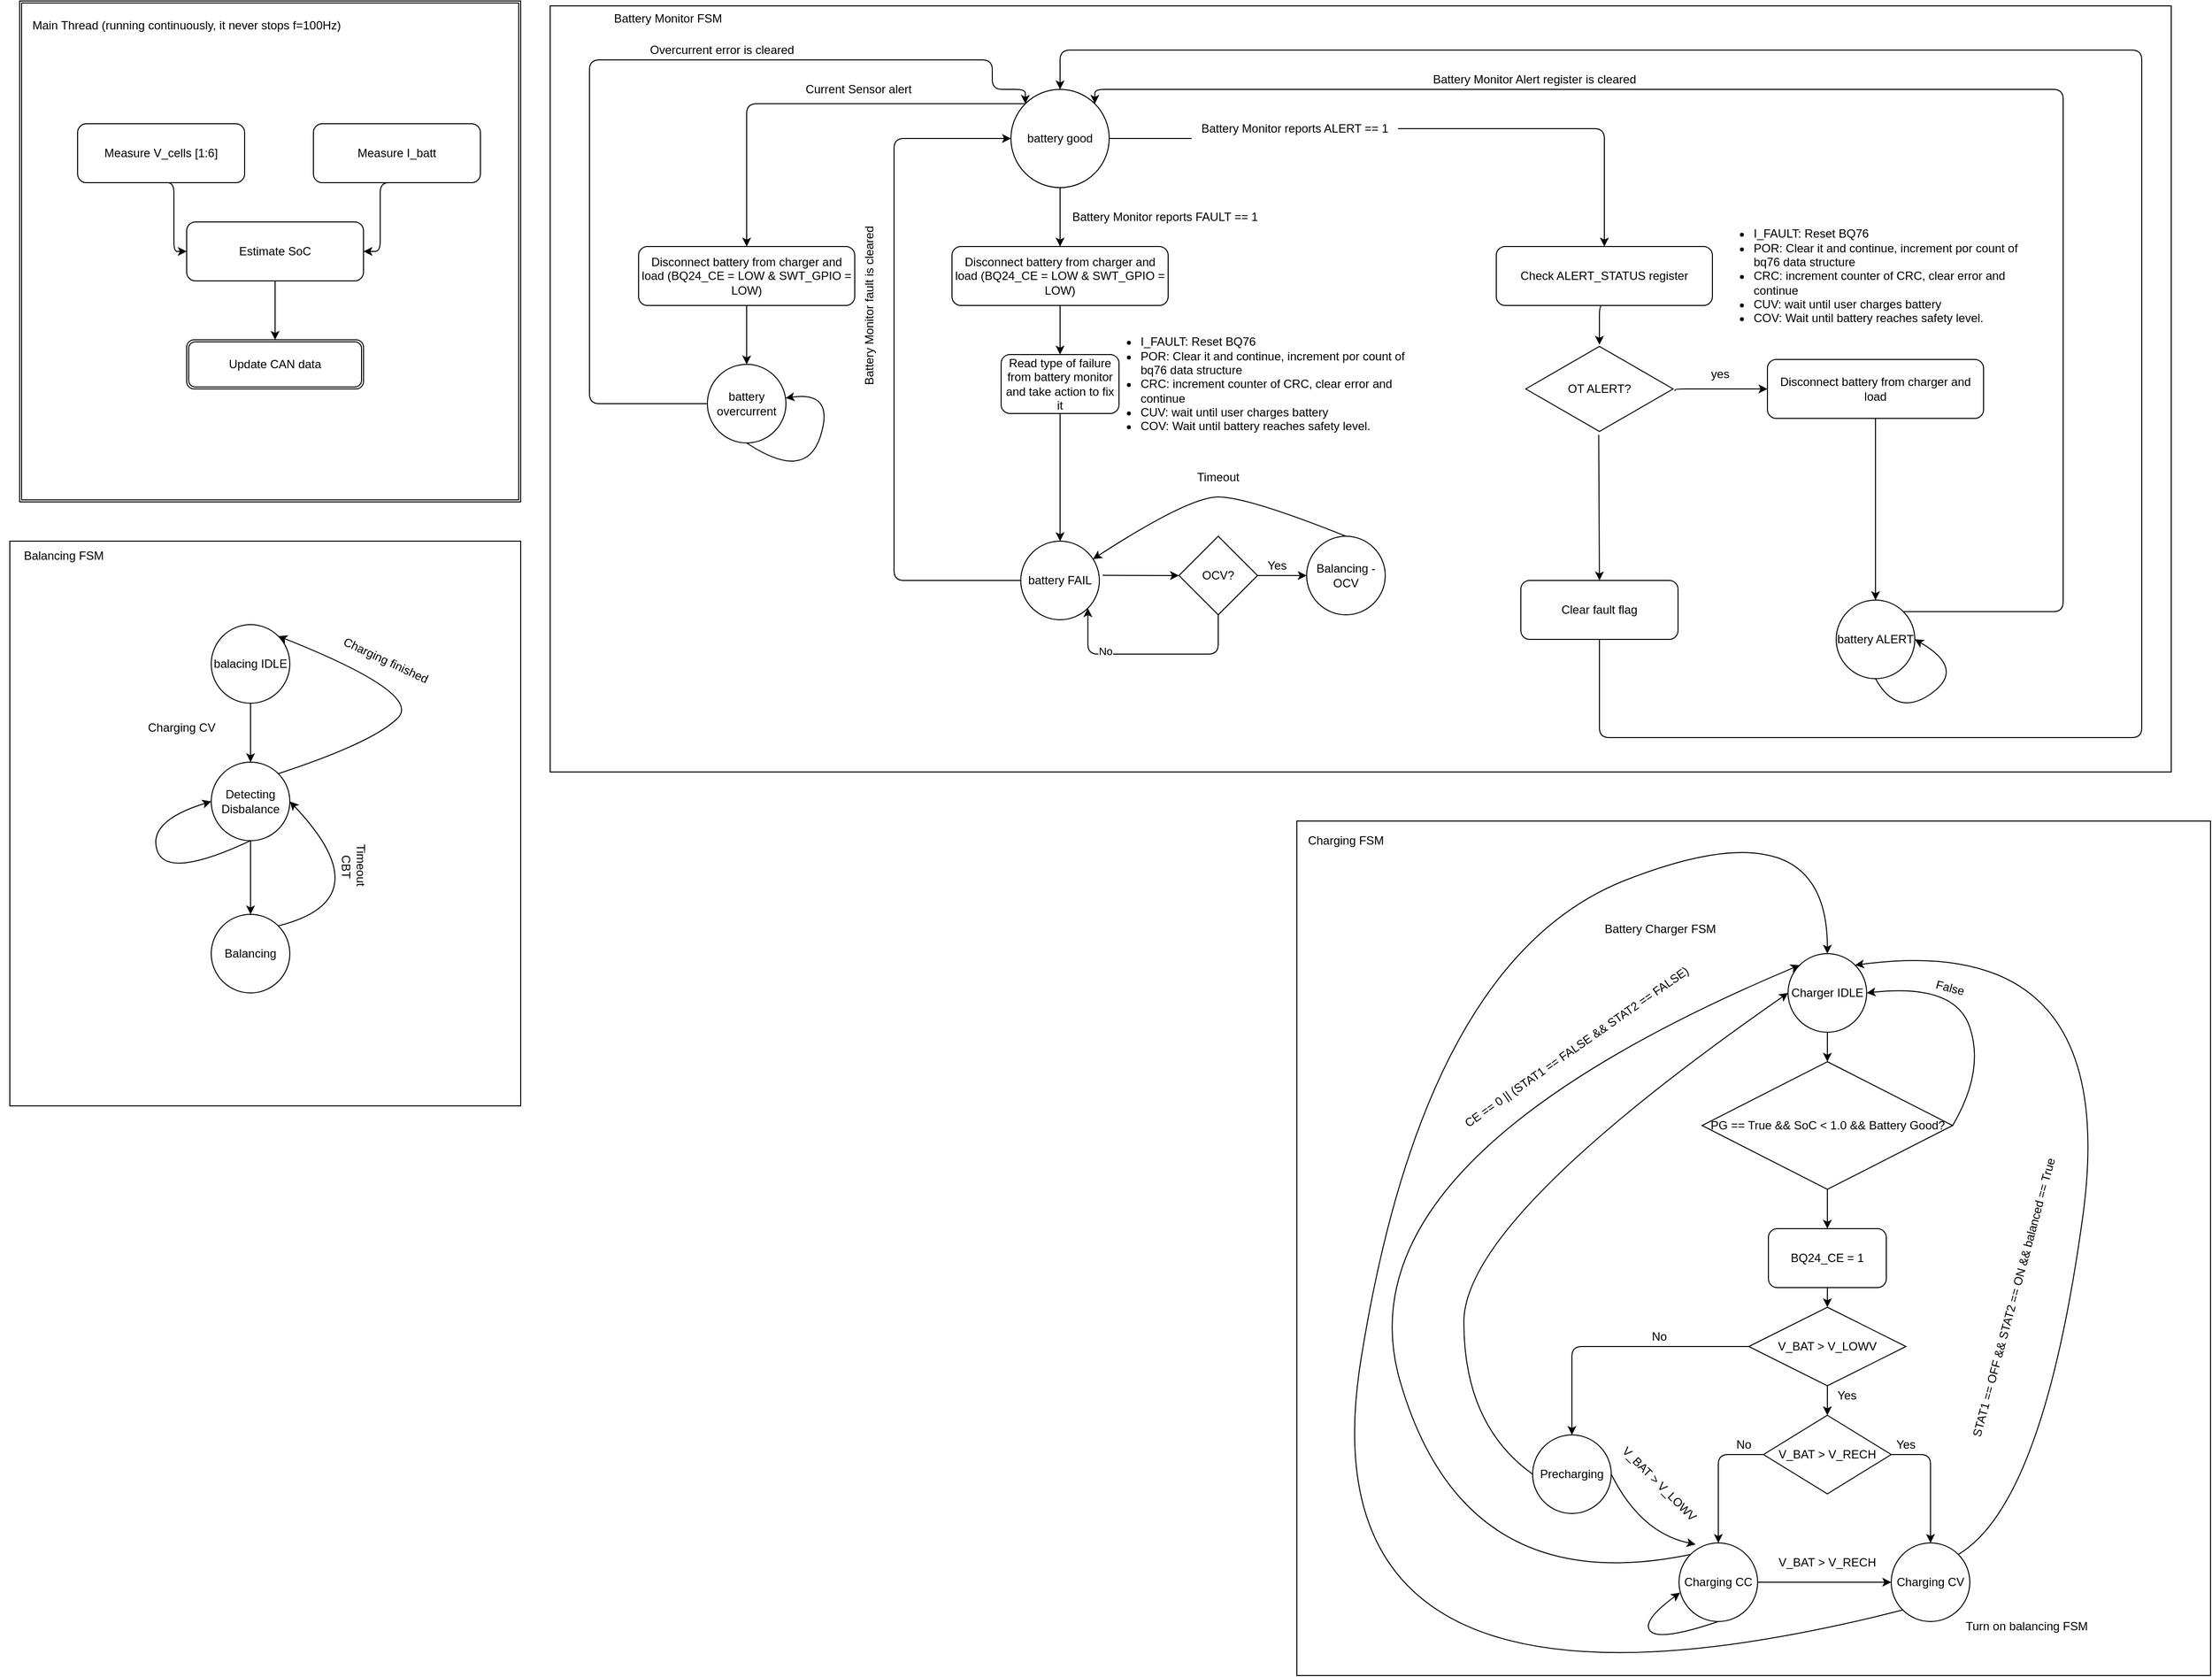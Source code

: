 <mxfile version="14.6.1" type="github">
  <diagram id="g3DpGtktaJrWY0wCHxWM" name="Page-1">
    <mxGraphModel dx="2031" dy="2269" grid="1" gridSize="10" guides="1" tooltips="1" connect="1" arrows="1" fold="1" page="1" pageScale="1" pageWidth="827" pageHeight="1169" math="0" shadow="0">
      <root>
        <mxCell id="0" />
        <mxCell id="1" parent="0" />
        <mxCell id="d3mwTh0rrNDCZrn80b3e-7" value="Measure V_cells [1:6]" style="rounded=1;whiteSpace=wrap;html=1;" vertex="1" parent="1">
          <mxGeometry x="209" y="-560" width="170" height="60" as="geometry" />
        </mxCell>
        <mxCell id="d3mwTh0rrNDCZrn80b3e-8" value="Measure I_batt" style="rounded=1;whiteSpace=wrap;html=1;" vertex="1" parent="1">
          <mxGeometry x="449" y="-560" width="170" height="60" as="geometry" />
        </mxCell>
        <mxCell id="d3mwTh0rrNDCZrn80b3e-9" value="Estimate SoC" style="rounded=1;whiteSpace=wrap;html=1;" vertex="1" parent="1">
          <mxGeometry x="320" y="-460" width="180" height="60" as="geometry" />
        </mxCell>
        <mxCell id="d3mwTh0rrNDCZrn80b3e-12" value="" style="edgeStyle=elbowEdgeStyle;elbow=horizontal;endArrow=classic;html=1;entryX=0;entryY=0.5;entryDx=0;entryDy=0;exitX=0.5;exitY=1;exitDx=0;exitDy=0;" edge="1" parent="1" source="d3mwTh0rrNDCZrn80b3e-7" target="d3mwTh0rrNDCZrn80b3e-9">
          <mxGeometry width="50" height="50" relative="1" as="geometry">
            <mxPoint x="170" y="-400" as="sourcePoint" />
            <mxPoint x="220" y="-450" as="targetPoint" />
          </mxGeometry>
        </mxCell>
        <mxCell id="d3mwTh0rrNDCZrn80b3e-13" value="" style="edgeStyle=elbowEdgeStyle;elbow=horizontal;endArrow=classic;html=1;exitX=0.5;exitY=1;exitDx=0;exitDy=0;entryX=1;entryY=0.5;entryDx=0;entryDy=0;" edge="1" parent="1" source="d3mwTh0rrNDCZrn80b3e-8" target="d3mwTh0rrNDCZrn80b3e-9">
          <mxGeometry width="50" height="50" relative="1" as="geometry">
            <mxPoint x="560" y="-420" as="sourcePoint" />
            <mxPoint x="610" y="-470" as="targetPoint" />
          </mxGeometry>
        </mxCell>
        <mxCell id="d3mwTh0rrNDCZrn80b3e-14" value="" style="edgeStyle=segmentEdgeStyle;endArrow=classic;html=1;exitX=0.5;exitY=1;exitDx=0;exitDy=0;" edge="1" parent="1" source="d3mwTh0rrNDCZrn80b3e-9">
          <mxGeometry width="50" height="50" relative="1" as="geometry">
            <mxPoint x="400" y="-350" as="sourcePoint" />
            <mxPoint x="410" y="-340" as="targetPoint" />
          </mxGeometry>
        </mxCell>
        <mxCell id="d3mwTh0rrNDCZrn80b3e-15" value="Update CAN data" style="shape=ext;double=1;rounded=1;whiteSpace=wrap;html=1;" vertex="1" parent="1">
          <mxGeometry x="320" y="-340" width="180" height="50" as="geometry" />
        </mxCell>
        <mxCell id="d3mwTh0rrNDCZrn80b3e-19" value="" style="shape=ext;double=1;whiteSpace=wrap;html=1;aspect=fixed;fillColor=none;" vertex="1" parent="1">
          <mxGeometry x="150" y="-685" width="510" height="510" as="geometry" />
        </mxCell>
        <mxCell id="d3mwTh0rrNDCZrn80b3e-24" value="Main Thread (running continuously, it never stops f=100Hz)" style="text;html=1;strokeColor=none;fillColor=none;align=center;verticalAlign=middle;whiteSpace=wrap;rounded=0;" vertex="1" parent="1">
          <mxGeometry x="160" y="-670" width="320" height="20" as="geometry" />
        </mxCell>
        <mxCell id="d3mwTh0rrNDCZrn80b3e-27" value="Battery Monitor reports FAULT == 1" style="text;html=1;strokeColor=none;fillColor=none;align=center;verticalAlign=middle;whiteSpace=wrap;rounded=0;" vertex="1" parent="1">
          <mxGeometry x="1211" y="-475" width="210" height="20" as="geometry" />
        </mxCell>
        <mxCell id="d3mwTh0rrNDCZrn80b3e-33" value="Disconnect battery from charger and load (BQ24_CE = LOW &amp;amp; SWT_GPIO = LOW)" style="rounded=1;whiteSpace=wrap;html=1;fillColor=none;" vertex="1" parent="1">
          <mxGeometry x="1099" y="-435" width="220" height="60" as="geometry" />
        </mxCell>
        <mxCell id="d3mwTh0rrNDCZrn80b3e-34" value="Read type of failure from battery monitor and take action to fix it" style="rounded=1;whiteSpace=wrap;html=1;fillColor=none;" vertex="1" parent="1">
          <mxGeometry x="1149" y="-325" width="120" height="60" as="geometry" />
        </mxCell>
        <mxCell id="d3mwTh0rrNDCZrn80b3e-37" value="&lt;div&gt;battery FAIL&lt;/div&gt;" style="ellipse;whiteSpace=wrap;html=1;aspect=fixed;fillColor=none;" vertex="1" parent="1">
          <mxGeometry x="1169" y="-135" width="80" height="80" as="geometry" />
        </mxCell>
        <mxCell id="d3mwTh0rrNDCZrn80b3e-41" style="edgeStyle=orthogonalEdgeStyle;rounded=0;orthogonalLoop=1;jettySize=auto;html=1;exitX=0.5;exitY=1;exitDx=0;exitDy=0;entryX=0.5;entryY=0;entryDx=0;entryDy=0;" edge="1" parent="1" source="d3mwTh0rrNDCZrn80b3e-38" target="d3mwTh0rrNDCZrn80b3e-33">
          <mxGeometry relative="1" as="geometry" />
        </mxCell>
        <mxCell id="d3mwTh0rrNDCZrn80b3e-38" value="battery good" style="ellipse;whiteSpace=wrap;html=1;aspect=fixed;fillColor=none;" vertex="1" parent="1">
          <mxGeometry x="1159" y="-595" width="100" height="100" as="geometry" />
        </mxCell>
        <mxCell id="d3mwTh0rrNDCZrn80b3e-43" value="" style="edgeStyle=segmentEdgeStyle;endArrow=classic;html=1;exitX=0.5;exitY=1;exitDx=0;exitDy=0;entryX=0.5;entryY=0;entryDx=0;entryDy=0;" edge="1" parent="1" source="d3mwTh0rrNDCZrn80b3e-33" target="d3mwTh0rrNDCZrn80b3e-34">
          <mxGeometry width="50" height="50" relative="1" as="geometry">
            <mxPoint x="1270" y="-315" as="sourcePoint" />
            <mxPoint x="1320" y="-365" as="targetPoint" />
          </mxGeometry>
        </mxCell>
        <mxCell id="d3mwTh0rrNDCZrn80b3e-46" value="" style="edgeStyle=segmentEdgeStyle;endArrow=classic;html=1;exitX=0.5;exitY=1;exitDx=0;exitDy=0;entryX=1;entryY=1;entryDx=0;entryDy=0;" edge="1" parent="1" source="d3mwTh0rrNDCZrn80b3e-191" target="d3mwTh0rrNDCZrn80b3e-37">
          <mxGeometry width="50" height="50" relative="1" as="geometry">
            <mxPoint x="1270" y="-315" as="sourcePoint" />
            <mxPoint x="1300" y="-95" as="targetPoint" />
            <Array as="points">
              <mxPoint x="1370" y="-20" />
              <mxPoint x="1237" y="-20" />
            </Array>
          </mxGeometry>
        </mxCell>
        <mxCell id="d3mwTh0rrNDCZrn80b3e-200" value="&lt;div&gt;No&lt;/div&gt;" style="edgeLabel;html=1;align=center;verticalAlign=middle;resizable=0;points=[];" vertex="1" connectable="0" parent="d3mwTh0rrNDCZrn80b3e-46">
          <mxGeometry x="0.414" y="-3" relative="1" as="geometry">
            <mxPoint as="offset" />
          </mxGeometry>
        </mxCell>
        <mxCell id="d3mwTh0rrNDCZrn80b3e-48" value="" style="edgeStyle=segmentEdgeStyle;endArrow=classic;html=1;exitX=0;exitY=0.5;exitDx=0;exitDy=0;entryX=0;entryY=0.5;entryDx=0;entryDy=0;" edge="1" parent="1" source="d3mwTh0rrNDCZrn80b3e-37" target="d3mwTh0rrNDCZrn80b3e-38">
          <mxGeometry width="50" height="50" relative="1" as="geometry">
            <mxPoint x="1010" y="-75" as="sourcePoint" />
            <mxPoint x="1070" y="-515" as="targetPoint" />
            <Array as="points">
              <mxPoint x="1040" y="-95" />
              <mxPoint x="1040" y="-545" />
            </Array>
          </mxGeometry>
        </mxCell>
        <mxCell id="d3mwTh0rrNDCZrn80b3e-49" value="&lt;div&gt;Battery Monitor fault is cleared&lt;/div&gt;" style="text;html=1;strokeColor=none;fillColor=none;align=center;verticalAlign=middle;whiteSpace=wrap;rounded=0;rotation=-90;" vertex="1" parent="1">
          <mxGeometry x="910" y="-385" width="210" height="20" as="geometry" />
        </mxCell>
        <mxCell id="d3mwTh0rrNDCZrn80b3e-51" value="&lt;ul&gt;&lt;li&gt;I_FAULT: Reset BQ76 &lt;br&gt;&lt;/li&gt;&lt;li&gt;POR: Clear it and continue, increment por count of bq76 data structure&lt;/li&gt;&lt;li&gt;CRC: increment counter of CRC, clear error and continue&lt;/li&gt;&lt;li&gt;CUV: wait until user charges battery&lt;/li&gt;&lt;li&gt;COV: Wait until battery reaches safety level.&lt;br&gt;&lt;/li&gt;&lt;/ul&gt;" style="text;strokeColor=none;fillColor=none;html=1;whiteSpace=wrap;verticalAlign=middle;overflow=hidden;" vertex="1" parent="1">
          <mxGeometry x="1249" y="-365" width="332" height="140" as="geometry" />
        </mxCell>
        <mxCell id="d3mwTh0rrNDCZrn80b3e-53" value="Check ALERT_STATUS register" style="rounded=1;whiteSpace=wrap;html=1;fillColor=none;" vertex="1" parent="1">
          <mxGeometry x="1653" y="-435" width="220" height="60" as="geometry" />
        </mxCell>
        <mxCell id="d3mwTh0rrNDCZrn80b3e-58" value="" style="edgeStyle=segmentEdgeStyle;endArrow=classic;html=1;startArrow=none;" edge="1" parent="1" source="d3mwTh0rrNDCZrn80b3e-91" target="d3mwTh0rrNDCZrn80b3e-53">
          <mxGeometry width="50" height="50" relative="1" as="geometry">
            <mxPoint x="1259" y="-545" as="sourcePoint" />
            <mxPoint x="1309" y="-595" as="targetPoint" />
          </mxGeometry>
        </mxCell>
        <mxCell id="d3mwTh0rrNDCZrn80b3e-59" value="&lt;ul&gt;&lt;li&gt;I_FAULT: Reset BQ76 &lt;br&gt;&lt;/li&gt;&lt;li&gt;POR: Clear it and continue, increment por count of bq76 data structure&lt;/li&gt;&lt;li&gt;CRC: increment counter of CRC, clear error and continue&lt;/li&gt;&lt;li&gt;CUV: wait until user charges battery&lt;/li&gt;&lt;li&gt;COV: Wait until battery reaches safety level.&lt;br&gt;&lt;/li&gt;&lt;/ul&gt;" style="text;strokeColor=none;fillColor=none;html=1;whiteSpace=wrap;verticalAlign=middle;overflow=hidden;" vertex="1" parent="1">
          <mxGeometry x="1873" y="-475" width="332" height="140" as="geometry" />
        </mxCell>
        <mxCell id="d3mwTh0rrNDCZrn80b3e-60" value="OT ALERT?" style="html=1;whiteSpace=wrap;aspect=fixed;shape=isoRectangle;fillColor=none;" vertex="1" parent="1">
          <mxGeometry x="1683" y="-335" width="150" height="90" as="geometry" />
        </mxCell>
        <mxCell id="d3mwTh0rrNDCZrn80b3e-61" value="" style="edgeStyle=segmentEdgeStyle;endArrow=classic;html=1;exitX=0.5;exitY=1;exitDx=0;exitDy=0;" edge="1" parent="1" source="d3mwTh0rrNDCZrn80b3e-53" target="d3mwTh0rrNDCZrn80b3e-60">
          <mxGeometry width="50" height="50" relative="1" as="geometry">
            <mxPoint x="1581" y="-285" as="sourcePoint" />
            <mxPoint x="1631" y="-335" as="targetPoint" />
          </mxGeometry>
        </mxCell>
        <mxCell id="d3mwTh0rrNDCZrn80b3e-65" value="Disconnect battery from charger and load" style="rounded=1;whiteSpace=wrap;html=1;fillColor=none;" vertex="1" parent="1">
          <mxGeometry x="1929" y="-320" width="220" height="60" as="geometry" />
        </mxCell>
        <mxCell id="d3mwTh0rrNDCZrn80b3e-68" value="" style="edgeStyle=segmentEdgeStyle;endArrow=classic;html=1;exitX=1.013;exitY=0.522;exitDx=0;exitDy=0;exitPerimeter=0;entryX=0;entryY=0.5;entryDx=0;entryDy=0;" edge="1" parent="1" source="d3mwTh0rrNDCZrn80b3e-60" target="d3mwTh0rrNDCZrn80b3e-65">
          <mxGeometry width="50" height="50" relative="1" as="geometry">
            <mxPoint x="1581" y="-285" as="sourcePoint" />
            <mxPoint x="1631" y="-335" as="targetPoint" />
            <Array as="points">
              <mxPoint x="1835" y="-290" />
            </Array>
          </mxGeometry>
        </mxCell>
        <mxCell id="d3mwTh0rrNDCZrn80b3e-70" value="yes" style="text;html=1;strokeColor=none;fillColor=none;align=center;verticalAlign=middle;whiteSpace=wrap;rounded=0;" vertex="1" parent="1">
          <mxGeometry x="1861" y="-315" width="40" height="20" as="geometry" />
        </mxCell>
        <mxCell id="d3mwTh0rrNDCZrn80b3e-71" value="battery ALERT" style="ellipse;whiteSpace=wrap;html=1;aspect=fixed;fillColor=none;" vertex="1" parent="1">
          <mxGeometry x="1999" y="-75" width="80" height="80" as="geometry" />
        </mxCell>
        <mxCell id="d3mwTh0rrNDCZrn80b3e-74" value="" style="curved=1;endArrow=classic;html=1;exitX=0.5;exitY=1;exitDx=0;exitDy=0;entryX=1;entryY=0.5;entryDx=0;entryDy=0;" edge="1" parent="1" source="d3mwTh0rrNDCZrn80b3e-71" target="d3mwTh0rrNDCZrn80b3e-71">
          <mxGeometry width="50" height="50" relative="1" as="geometry">
            <mxPoint x="1971" y="105" as="sourcePoint" />
            <mxPoint x="2021" y="55" as="targetPoint" />
            <Array as="points">
              <mxPoint x="2061" y="45" />
              <mxPoint x="2131" y="-5" />
            </Array>
          </mxGeometry>
        </mxCell>
        <mxCell id="d3mwTh0rrNDCZrn80b3e-77" value="&lt;div&gt;Battery Monitor Alert register is cleared&lt;/div&gt;" style="text;html=1;strokeColor=none;fillColor=none;align=center;verticalAlign=middle;whiteSpace=wrap;rounded=0;" vertex="1" parent="1">
          <mxGeometry x="1553" y="-615" width="278" height="20" as="geometry" />
        </mxCell>
        <mxCell id="d3mwTh0rrNDCZrn80b3e-82" value="" style="edgeStyle=segmentEdgeStyle;endArrow=classic;html=1;exitX=1;exitY=0;exitDx=0;exitDy=0;entryX=1;entryY=0;entryDx=0;entryDy=0;" edge="1" parent="1" source="d3mwTh0rrNDCZrn80b3e-71" target="d3mwTh0rrNDCZrn80b3e-38">
          <mxGeometry width="50" height="50" relative="1" as="geometry">
            <mxPoint x="2110" y="-205" as="sourcePoint" />
            <mxPoint x="1340" y="-545" as="targetPoint" />
            <Array as="points">
              <mxPoint x="2230" y="-63" />
              <mxPoint x="2230" y="-595" />
              <mxPoint x="1244" y="-595" />
            </Array>
          </mxGeometry>
        </mxCell>
        <mxCell id="d3mwTh0rrNDCZrn80b3e-85" value="Clear fault flag" style="rounded=1;whiteSpace=wrap;html=1;fillColor=none;" vertex="1" parent="1">
          <mxGeometry x="1678" y="-95" width="160" height="60" as="geometry" />
        </mxCell>
        <mxCell id="d3mwTh0rrNDCZrn80b3e-88" value="" style="edgeStyle=segmentEdgeStyle;endArrow=classic;html=1;exitX=0.5;exitY=1;exitDx=0;exitDy=0;entryX=0.5;entryY=0;entryDx=0;entryDy=0;" edge="1" parent="1" source="d3mwTh0rrNDCZrn80b3e-85" target="d3mwTh0rrNDCZrn80b3e-38">
          <mxGeometry width="50" height="50" relative="1" as="geometry">
            <mxPoint x="2390" y="-275" as="sourcePoint" />
            <mxPoint x="2440" y="-325" as="targetPoint" />
            <Array as="points">
              <mxPoint x="1758" y="65" />
              <mxPoint x="2310" y="65" />
              <mxPoint x="2310" y="-635" />
              <mxPoint x="1209" y="-635" />
            </Array>
          </mxGeometry>
        </mxCell>
        <mxCell id="d3mwTh0rrNDCZrn80b3e-89" value="" style="edgeStyle=elbowEdgeStyle;elbow=horizontal;endArrow=classic;html=1;exitX=0;exitY=0;exitDx=0;exitDy=0;" edge="1" parent="1" source="d3mwTh0rrNDCZrn80b3e-38">
          <mxGeometry width="50" height="50" relative="1" as="geometry">
            <mxPoint x="960" y="-255" as="sourcePoint" />
            <mxPoint x="890" y="-435" as="targetPoint" />
            <Array as="points">
              <mxPoint x="890" y="-435" />
              <mxPoint x="890" y="-455" />
            </Array>
          </mxGeometry>
        </mxCell>
        <mxCell id="d3mwTh0rrNDCZrn80b3e-91" value="Battery Monitor reports ALERT == 1" style="text;html=1;strokeColor=none;fillColor=none;align=center;verticalAlign=middle;whiteSpace=wrap;rounded=0;" vertex="1" parent="1">
          <mxGeometry x="1343" y="-565" width="210" height="20" as="geometry" />
        </mxCell>
        <mxCell id="d3mwTh0rrNDCZrn80b3e-92" value="" style="edgeStyle=segmentEdgeStyle;endArrow=none;html=1;" edge="1" parent="1" target="d3mwTh0rrNDCZrn80b3e-91">
          <mxGeometry width="50" height="50" relative="1" as="geometry">
            <mxPoint x="1259" y="-545" as="sourcePoint" />
            <mxPoint x="1763.0" y="-435" as="targetPoint" />
          </mxGeometry>
        </mxCell>
        <mxCell id="d3mwTh0rrNDCZrn80b3e-93" value="Current Sensor alert" style="text;html=1;strokeColor=none;fillColor=none;align=center;verticalAlign=middle;whiteSpace=wrap;rounded=0;" vertex="1" parent="1">
          <mxGeometry x="899" y="-605" width="210" height="20" as="geometry" />
        </mxCell>
        <mxCell id="d3mwTh0rrNDCZrn80b3e-94" value="Disconnect battery from charger and load (BQ24_CE = LOW &amp;amp; SWT_GPIO = LOW)" style="rounded=1;whiteSpace=wrap;html=1;fillColor=none;" vertex="1" parent="1">
          <mxGeometry x="780" y="-435" width="220" height="60" as="geometry" />
        </mxCell>
        <mxCell id="d3mwTh0rrNDCZrn80b3e-95" value="" style="edgeStyle=segmentEdgeStyle;endArrow=classic;html=1;exitX=0.5;exitY=1;exitDx=0;exitDy=0;entryX=0.5;entryY=0;entryDx=0;entryDy=0;" edge="1" parent="1" source="d3mwTh0rrNDCZrn80b3e-34" target="d3mwTh0rrNDCZrn80b3e-37">
          <mxGeometry width="50" height="50" relative="1" as="geometry">
            <mxPoint x="1209" y="-255" as="sourcePoint" />
            <mxPoint x="1259" y="-305" as="targetPoint" />
          </mxGeometry>
        </mxCell>
        <mxCell id="d3mwTh0rrNDCZrn80b3e-96" value="" style="endArrow=classic;html=1;exitX=0.495;exitY=1.019;exitDx=0;exitDy=0;exitPerimeter=0;entryX=0.5;entryY=0;entryDx=0;entryDy=0;" edge="1" parent="1" source="d3mwTh0rrNDCZrn80b3e-60" target="d3mwTh0rrNDCZrn80b3e-85">
          <mxGeometry width="50" height="50" relative="1" as="geometry">
            <mxPoint x="1460" y="-285" as="sourcePoint" />
            <mxPoint x="1510" y="-335" as="targetPoint" />
          </mxGeometry>
        </mxCell>
        <mxCell id="d3mwTh0rrNDCZrn80b3e-97" value="&lt;div&gt;battery overcurrent&lt;br&gt;&lt;/div&gt;" style="ellipse;whiteSpace=wrap;html=1;aspect=fixed;fillColor=none;" vertex="1" parent="1">
          <mxGeometry x="850" y="-315" width="80" height="80" as="geometry" />
        </mxCell>
        <mxCell id="d3mwTh0rrNDCZrn80b3e-99" value="" style="endArrow=classic;html=1;exitX=0.5;exitY=1;exitDx=0;exitDy=0;entryX=0.5;entryY=0;entryDx=0;entryDy=0;" edge="1" parent="1" source="d3mwTh0rrNDCZrn80b3e-94" target="d3mwTh0rrNDCZrn80b3e-97">
          <mxGeometry width="50" height="50" relative="1" as="geometry">
            <mxPoint x="1090" y="-295" as="sourcePoint" />
            <mxPoint x="1140" y="-345" as="targetPoint" />
            <Array as="points" />
          </mxGeometry>
        </mxCell>
        <mxCell id="d3mwTh0rrNDCZrn80b3e-100" value="" style="curved=1;endArrow=classic;html=1;exitX=0.5;exitY=1;exitDx=0;exitDy=0;" edge="1" parent="1" source="d3mwTh0rrNDCZrn80b3e-97" target="d3mwTh0rrNDCZrn80b3e-97">
          <mxGeometry width="50" height="50" relative="1" as="geometry">
            <mxPoint x="1090" y="-295" as="sourcePoint" />
            <mxPoint x="1140" y="-345" as="targetPoint" />
            <Array as="points">
              <mxPoint x="950" y="-195" />
              <mxPoint x="980" y="-288" />
            </Array>
          </mxGeometry>
        </mxCell>
        <mxCell id="d3mwTh0rrNDCZrn80b3e-102" value="" style="edgeStyle=segmentEdgeStyle;endArrow=classic;html=1;exitX=0;exitY=0.5;exitDx=0;exitDy=0;entryX=0;entryY=0;entryDx=0;entryDy=0;" edge="1" parent="1" source="d3mwTh0rrNDCZrn80b3e-97" target="d3mwTh0rrNDCZrn80b3e-38">
          <mxGeometry width="50" height="50" relative="1" as="geometry">
            <mxPoint x="1090" y="-295" as="sourcePoint" />
            <mxPoint x="1140" y="-345" as="targetPoint" />
            <Array as="points">
              <mxPoint x="730" y="-275" />
              <mxPoint x="730" y="-625" />
              <mxPoint x="1140" y="-625" />
              <mxPoint x="1140" y="-595" />
              <mxPoint x="1174" y="-595" />
            </Array>
          </mxGeometry>
        </mxCell>
        <mxCell id="d3mwTh0rrNDCZrn80b3e-103" value="Overcurrent error is cleared" style="text;html=1;strokeColor=none;fillColor=none;align=center;verticalAlign=middle;whiteSpace=wrap;rounded=0;" vertex="1" parent="1">
          <mxGeometry x="760" y="-645" width="210" height="20" as="geometry" />
        </mxCell>
        <mxCell id="d3mwTh0rrNDCZrn80b3e-105" value="" style="endArrow=classic;html=1;exitX=0.5;exitY=1;exitDx=0;exitDy=0;entryX=0.5;entryY=0;entryDx=0;entryDy=0;" edge="1" parent="1" source="d3mwTh0rrNDCZrn80b3e-65" target="d3mwTh0rrNDCZrn80b3e-71">
          <mxGeometry width="50" height="50" relative="1" as="geometry">
            <mxPoint x="2060" y="-165" as="sourcePoint" />
            <mxPoint x="2110" y="-215" as="targetPoint" />
          </mxGeometry>
        </mxCell>
        <mxCell id="d3mwTh0rrNDCZrn80b3e-108" value="Battery Monitor FSM" style="text;html=1;strokeColor=none;fillColor=none;align=center;verticalAlign=middle;whiteSpace=wrap;rounded=0;" vertex="1" parent="1">
          <mxGeometry x="730" y="-670" width="160" height="5" as="geometry" />
        </mxCell>
        <mxCell id="d3mwTh0rrNDCZrn80b3e-112" value="Battery Charger FSM" style="text;html=1;strokeColor=none;fillColor=none;align=center;verticalAlign=middle;whiteSpace=wrap;rounded=0;" vertex="1" parent="1">
          <mxGeometry x="1750" y="250" width="140" height="20" as="geometry" />
        </mxCell>
        <mxCell id="d3mwTh0rrNDCZrn80b3e-113" value="Charger IDLE" style="ellipse;whiteSpace=wrap;html=1;aspect=fixed;fillColor=none;" vertex="1" parent="1">
          <mxGeometry x="1950" y="285" width="80" height="80" as="geometry" />
        </mxCell>
        <mxCell id="d3mwTh0rrNDCZrn80b3e-117" value="" style="endArrow=classic;html=1;exitX=0.5;exitY=1;exitDx=0;exitDy=0;" edge="1" parent="1" source="d3mwTh0rrNDCZrn80b3e-113">
          <mxGeometry width="50" height="50" relative="1" as="geometry">
            <mxPoint x="2160" y="385" as="sourcePoint" />
            <mxPoint x="1990" y="395" as="targetPoint" />
          </mxGeometry>
        </mxCell>
        <mxCell id="d3mwTh0rrNDCZrn80b3e-118" value="&lt;div&gt;PG == True &amp;amp;&amp;amp; SoC &amp;lt; 1.0 &amp;amp;&amp;amp; Battery Good?&lt;/div&gt;" style="rhombus;whiteSpace=wrap;html=1;fillColor=none;" vertex="1" parent="1">
          <mxGeometry x="1862.5" y="395" width="255" height="130" as="geometry" />
        </mxCell>
        <mxCell id="d3mwTh0rrNDCZrn80b3e-120" value="" style="curved=1;endArrow=classic;html=1;exitX=1;exitY=0.5;exitDx=0;exitDy=0;entryX=1;entryY=0.5;entryDx=0;entryDy=0;" edge="1" parent="1" source="d3mwTh0rrNDCZrn80b3e-118" target="d3mwTh0rrNDCZrn80b3e-113">
          <mxGeometry width="50" height="50" relative="1" as="geometry">
            <mxPoint x="2160" y="545" as="sourcePoint" />
            <mxPoint x="2210" y="495" as="targetPoint" />
            <Array as="points">
              <mxPoint x="2150" y="405" />
              <mxPoint x="2120" y="315" />
            </Array>
          </mxGeometry>
        </mxCell>
        <mxCell id="d3mwTh0rrNDCZrn80b3e-121" value="False" style="text;html=1;strokeColor=none;fillColor=none;align=center;verticalAlign=middle;whiteSpace=wrap;rounded=0;rotation=15;" vertex="1" parent="1">
          <mxGeometry x="2095" y="310" width="40" height="20" as="geometry" />
        </mxCell>
        <mxCell id="d3mwTh0rrNDCZrn80b3e-122" value="BQ24_CE = 1" style="rounded=1;whiteSpace=wrap;html=1;fillColor=none;" vertex="1" parent="1">
          <mxGeometry x="1930" y="565" width="120" height="60" as="geometry" />
        </mxCell>
        <mxCell id="d3mwTh0rrNDCZrn80b3e-123" value="" style="endArrow=classic;html=1;exitX=0.5;exitY=1;exitDx=0;exitDy=0;entryX=0.5;entryY=0;entryDx=0;entryDy=0;" edge="1" parent="1" source="d3mwTh0rrNDCZrn80b3e-118" target="d3mwTh0rrNDCZrn80b3e-122">
          <mxGeometry width="50" height="50" relative="1" as="geometry">
            <mxPoint x="2160" y="545" as="sourcePoint" />
            <mxPoint x="2210" y="495" as="targetPoint" />
          </mxGeometry>
        </mxCell>
        <mxCell id="d3mwTh0rrNDCZrn80b3e-124" value="Charging CC" style="ellipse;whiteSpace=wrap;html=1;aspect=fixed;fillColor=none;" vertex="1" parent="1">
          <mxGeometry x="1839" y="885" width="80" height="80" as="geometry" />
        </mxCell>
        <mxCell id="d3mwTh0rrNDCZrn80b3e-127" value="Charging CV" style="ellipse;whiteSpace=wrap;html=1;aspect=fixed;fillColor=none;" vertex="1" parent="1">
          <mxGeometry x="2055" y="885" width="80" height="80" as="geometry" />
        </mxCell>
        <mxCell id="d3mwTh0rrNDCZrn80b3e-128" value="V_BAT &amp;gt; V_RECH" style="rhombus;whiteSpace=wrap;html=1;fillColor=none;" vertex="1" parent="1">
          <mxGeometry x="1925" y="755" width="130" height="80" as="geometry" />
        </mxCell>
        <mxCell id="d3mwTh0rrNDCZrn80b3e-132" value="V_BAT &amp;gt; V_LOWV" style="rhombus;whiteSpace=wrap;html=1;fillColor=none;" vertex="1" parent="1">
          <mxGeometry x="1910" y="645" width="160" height="80" as="geometry" />
        </mxCell>
        <mxCell id="d3mwTh0rrNDCZrn80b3e-133" value="Precharging" style="ellipse;whiteSpace=wrap;html=1;aspect=fixed;fillColor=none;" vertex="1" parent="1">
          <mxGeometry x="1690" y="775" width="80" height="80" as="geometry" />
        </mxCell>
        <mxCell id="d3mwTh0rrNDCZrn80b3e-135" value="" style="edgeStyle=segmentEdgeStyle;endArrow=classic;html=1;exitX=0;exitY=0.5;exitDx=0;exitDy=0;entryX=0.5;entryY=0;entryDx=0;entryDy=0;" edge="1" parent="1" source="d3mwTh0rrNDCZrn80b3e-132" target="d3mwTh0rrNDCZrn80b3e-133">
          <mxGeometry width="50" height="50" relative="1" as="geometry">
            <mxPoint x="2160" y="715" as="sourcePoint" />
            <mxPoint x="2210" y="665" as="targetPoint" />
          </mxGeometry>
        </mxCell>
        <mxCell id="d3mwTh0rrNDCZrn80b3e-136" value="No" style="text;html=1;strokeColor=none;fillColor=none;align=center;verticalAlign=middle;whiteSpace=wrap;rounded=0;" vertex="1" parent="1">
          <mxGeometry x="1799" y="665" width="40" height="20" as="geometry" />
        </mxCell>
        <mxCell id="d3mwTh0rrNDCZrn80b3e-138" value="" style="edgeStyle=segmentEdgeStyle;endArrow=classic;html=1;exitX=0;exitY=0.5;exitDx=0;exitDy=0;entryX=0.5;entryY=0;entryDx=0;entryDy=0;" edge="1" parent="1" source="d3mwTh0rrNDCZrn80b3e-128" target="d3mwTh0rrNDCZrn80b3e-124">
          <mxGeometry width="50" height="50" relative="1" as="geometry">
            <mxPoint x="2160" y="825" as="sourcePoint" />
            <mxPoint x="2210" y="775" as="targetPoint" />
          </mxGeometry>
        </mxCell>
        <mxCell id="d3mwTh0rrNDCZrn80b3e-139" value="No" style="text;html=1;strokeColor=none;fillColor=none;align=center;verticalAlign=middle;whiteSpace=wrap;rounded=0;" vertex="1" parent="1">
          <mxGeometry x="1885" y="775" width="40" height="20" as="geometry" />
        </mxCell>
        <mxCell id="d3mwTh0rrNDCZrn80b3e-140" value="" style="endArrow=classic;html=1;exitX=0.5;exitY=1;exitDx=0;exitDy=0;entryX=0.5;entryY=0;entryDx=0;entryDy=0;" edge="1" parent="1" source="d3mwTh0rrNDCZrn80b3e-132" target="d3mwTh0rrNDCZrn80b3e-128">
          <mxGeometry width="50" height="50" relative="1" as="geometry">
            <mxPoint x="2160" y="825" as="sourcePoint" />
            <mxPoint x="2210" y="775" as="targetPoint" />
          </mxGeometry>
        </mxCell>
        <mxCell id="d3mwTh0rrNDCZrn80b3e-141" value="Yes" style="text;html=1;strokeColor=none;fillColor=none;align=center;verticalAlign=middle;whiteSpace=wrap;rounded=0;" vertex="1" parent="1">
          <mxGeometry x="1990" y="725" width="40" height="20" as="geometry" />
        </mxCell>
        <mxCell id="d3mwTh0rrNDCZrn80b3e-143" value="" style="edgeStyle=segmentEdgeStyle;endArrow=classic;html=1;exitX=1;exitY=0.5;exitDx=0;exitDy=0;entryX=0.5;entryY=0;entryDx=0;entryDy=0;" edge="1" parent="1" source="d3mwTh0rrNDCZrn80b3e-128" target="d3mwTh0rrNDCZrn80b3e-127">
          <mxGeometry width="50" height="50" relative="1" as="geometry">
            <mxPoint x="2160" y="825" as="sourcePoint" />
            <mxPoint x="2210" y="775" as="targetPoint" />
          </mxGeometry>
        </mxCell>
        <mxCell id="d3mwTh0rrNDCZrn80b3e-144" value="Yes" style="text;html=1;strokeColor=none;fillColor=none;align=center;verticalAlign=middle;whiteSpace=wrap;rounded=0;" vertex="1" parent="1">
          <mxGeometry x="2050" y="775" width="40" height="20" as="geometry" />
        </mxCell>
        <mxCell id="d3mwTh0rrNDCZrn80b3e-145" value="" style="curved=1;endArrow=classic;html=1;exitX=0.5;exitY=1;exitDx=0;exitDy=0;entryX=0.013;entryY=0.633;entryDx=0;entryDy=0;entryPerimeter=0;" edge="1" parent="1" source="d3mwTh0rrNDCZrn80b3e-124" target="d3mwTh0rrNDCZrn80b3e-124">
          <mxGeometry width="50" height="50" relative="1" as="geometry">
            <mxPoint x="2160" y="825" as="sourcePoint" />
            <mxPoint x="2210" y="775" as="targetPoint" />
            <Array as="points">
              <mxPoint x="1820" y="985" />
              <mxPoint x="1800" y="965" />
            </Array>
          </mxGeometry>
        </mxCell>
        <mxCell id="d3mwTh0rrNDCZrn80b3e-146" value="" style="endArrow=classic;html=1;exitX=1;exitY=0.5;exitDx=0;exitDy=0;entryX=0;entryY=0.5;entryDx=0;entryDy=0;" edge="1" parent="1" source="d3mwTh0rrNDCZrn80b3e-124" target="d3mwTh0rrNDCZrn80b3e-127">
          <mxGeometry width="50" height="50" relative="1" as="geometry">
            <mxPoint x="2230" y="895" as="sourcePoint" />
            <mxPoint x="2280" y="845" as="targetPoint" />
          </mxGeometry>
        </mxCell>
        <mxCell id="d3mwTh0rrNDCZrn80b3e-147" value="V_BAT &amp;gt; V_RECH" style="text;html=1;strokeColor=none;fillColor=none;align=center;verticalAlign=middle;whiteSpace=wrap;rounded=0;" vertex="1" parent="1">
          <mxGeometry x="1930" y="895" width="120" height="20" as="geometry" />
        </mxCell>
        <mxCell id="d3mwTh0rrNDCZrn80b3e-148" value="" style="endArrow=classic;html=1;exitX=0.5;exitY=1;exitDx=0;exitDy=0;entryX=0.5;entryY=0;entryDx=0;entryDy=0;" edge="1" parent="1" source="d3mwTh0rrNDCZrn80b3e-122" target="d3mwTh0rrNDCZrn80b3e-132">
          <mxGeometry width="50" height="50" relative="1" as="geometry">
            <mxPoint x="2130" y="575" as="sourcePoint" />
            <mxPoint x="2180" y="525" as="targetPoint" />
          </mxGeometry>
        </mxCell>
        <mxCell id="d3mwTh0rrNDCZrn80b3e-149" value="" style="curved=1;endArrow=classic;html=1;exitX=0;exitY=0.5;exitDx=0;exitDy=0;entryX=0;entryY=0.5;entryDx=0;entryDy=0;" edge="1" parent="1" source="d3mwTh0rrNDCZrn80b3e-133" target="d3mwTh0rrNDCZrn80b3e-113">
          <mxGeometry width="50" height="50" relative="1" as="geometry">
            <mxPoint x="2150" y="605" as="sourcePoint" />
            <mxPoint x="2200" y="555" as="targetPoint" />
            <Array as="points">
              <mxPoint x="1620" y="765" />
              <mxPoint x="1620" y="555" />
            </Array>
          </mxGeometry>
        </mxCell>
        <mxCell id="d3mwTh0rrNDCZrn80b3e-150" value="CE == 0 || (STAT1 == FALSE &amp;amp;&amp;amp; STAT2 == FALSE)" style="text;html=1;strokeColor=none;fillColor=none;align=center;verticalAlign=middle;whiteSpace=wrap;rounded=0;rotation=-35;" vertex="1" parent="1">
          <mxGeometry x="1570" y="365" width="330" height="30" as="geometry" />
        </mxCell>
        <mxCell id="d3mwTh0rrNDCZrn80b3e-153" value="" style="curved=1;endArrow=classic;html=1;exitX=0;exitY=0;exitDx=0;exitDy=0;entryX=0;entryY=0;entryDx=0;entryDy=0;" edge="1" parent="1" source="d3mwTh0rrNDCZrn80b3e-124" target="d3mwTh0rrNDCZrn80b3e-113">
          <mxGeometry width="50" height="50" relative="1" as="geometry">
            <mxPoint x="2150" y="645" as="sourcePoint" />
            <mxPoint x="2200" y="595" as="targetPoint" />
            <Array as="points">
              <mxPoint x="1620" y="945" />
              <mxPoint x="1490" y="495" />
            </Array>
          </mxGeometry>
        </mxCell>
        <mxCell id="d3mwTh0rrNDCZrn80b3e-155" value="" style="curved=1;endArrow=classic;html=1;exitX=0;exitY=1;exitDx=0;exitDy=0;entryX=0.5;entryY=0;entryDx=0;entryDy=0;" edge="1" parent="1" source="d3mwTh0rrNDCZrn80b3e-127" target="d3mwTh0rrNDCZrn80b3e-113">
          <mxGeometry width="50" height="50" relative="1" as="geometry">
            <mxPoint x="2200" y="550" as="sourcePoint" />
            <mxPoint x="2250" y="500" as="targetPoint" />
            <Array as="points">
              <mxPoint x="1450" y="1110" />
              <mxPoint x="1580" y="290" />
              <mxPoint x="1990" y="130" />
            </Array>
          </mxGeometry>
        </mxCell>
        <mxCell id="d3mwTh0rrNDCZrn80b3e-159" value="" style="curved=1;endArrow=classic;html=1;exitX=1;exitY=0.5;exitDx=0;exitDy=0;entryX=0.211;entryY=0.018;entryDx=0;entryDy=0;entryPerimeter=0;" edge="1" parent="1" source="d3mwTh0rrNDCZrn80b3e-133" target="d3mwTh0rrNDCZrn80b3e-124">
          <mxGeometry width="50" height="50" relative="1" as="geometry">
            <mxPoint x="2150" y="605" as="sourcePoint" />
            <mxPoint x="2200" y="555" as="targetPoint" />
            <Array as="points">
              <mxPoint x="1800" y="875" />
            </Array>
          </mxGeometry>
        </mxCell>
        <mxCell id="d3mwTh0rrNDCZrn80b3e-160" value="V_BAT &amp;gt; V_LOWV" style="text;html=1;strokeColor=none;fillColor=none;align=center;verticalAlign=middle;whiteSpace=wrap;rounded=0;rotation=45;" vertex="1" parent="1">
          <mxGeometry x="1744" y="815" width="150" height="20" as="geometry" />
        </mxCell>
        <mxCell id="d3mwTh0rrNDCZrn80b3e-162" value="" style="curved=1;endArrow=classic;html=1;exitX=1;exitY=0;exitDx=0;exitDy=0;entryX=1;entryY=0;entryDx=0;entryDy=0;" edge="1" parent="1" source="d3mwTh0rrNDCZrn80b3e-127" target="d3mwTh0rrNDCZrn80b3e-113">
          <mxGeometry width="50" height="50" relative="1" as="geometry">
            <mxPoint x="2160" y="845" as="sourcePoint" />
            <mxPoint x="2210" y="795" as="targetPoint" />
            <Array as="points">
              <mxPoint x="2210" y="845" />
              <mxPoint x="2290" y="260" />
            </Array>
          </mxGeometry>
        </mxCell>
        <mxCell id="d3mwTh0rrNDCZrn80b3e-163" value="STAT1 == OFF &amp;amp;&amp;amp; STAT2 == ON &amp;amp;&amp;amp; balanced == True" style="text;html=1;strokeColor=none;fillColor=none;align=center;verticalAlign=middle;whiteSpace=wrap;rounded=0;rotation=-75;" vertex="1" parent="1">
          <mxGeometry x="1910" y="625" width="540" height="20" as="geometry" />
        </mxCell>
        <mxCell id="d3mwTh0rrNDCZrn80b3e-166" value="Turn on balancing FSM" style="text;html=1;strokeColor=none;fillColor=none;align=center;verticalAlign=middle;whiteSpace=wrap;rounded=0;" vertex="1" parent="1">
          <mxGeometry x="2117.5" y="960" width="150" height="20" as="geometry" />
        </mxCell>
        <mxCell id="d3mwTh0rrNDCZrn80b3e-167" value="" style="rounded=0;whiteSpace=wrap;html=1;fillColor=none;" vertex="1" parent="1">
          <mxGeometry x="1450" y="150" width="930" height="870" as="geometry" />
        </mxCell>
        <mxCell id="d3mwTh0rrNDCZrn80b3e-168" value="Charging FSM" style="text;html=1;strokeColor=none;fillColor=none;align=center;verticalAlign=middle;whiteSpace=wrap;rounded=0;" vertex="1" parent="1">
          <mxGeometry x="1430" y="160" width="140" height="20" as="geometry" />
        </mxCell>
        <mxCell id="d3mwTh0rrNDCZrn80b3e-170" value="balacing IDLE" style="ellipse;whiteSpace=wrap;html=1;aspect=fixed;fillColor=none;" vertex="1" parent="1">
          <mxGeometry x="345" y="-50" width="80" height="80" as="geometry" />
        </mxCell>
        <mxCell id="d3mwTh0rrNDCZrn80b3e-171" value="Detecting Disbalance" style="ellipse;whiteSpace=wrap;html=1;aspect=fixed;fillColor=none;" vertex="1" parent="1">
          <mxGeometry x="345" y="90" width="80" height="80" as="geometry" />
        </mxCell>
        <mxCell id="d3mwTh0rrNDCZrn80b3e-173" value="" style="endArrow=classic;html=1;exitX=0.5;exitY=1;exitDx=0;exitDy=0;" edge="1" parent="1" source="d3mwTh0rrNDCZrn80b3e-170" target="d3mwTh0rrNDCZrn80b3e-171">
          <mxGeometry width="50" height="50" relative="1" as="geometry">
            <mxPoint x="740" y="280" as="sourcePoint" />
            <mxPoint x="790" y="230" as="targetPoint" />
          </mxGeometry>
        </mxCell>
        <mxCell id="d3mwTh0rrNDCZrn80b3e-174" value="Charging CV" style="text;html=1;strokeColor=none;fillColor=none;align=center;verticalAlign=middle;whiteSpace=wrap;rounded=0;" vertex="1" parent="1">
          <mxGeometry x="260" y="45" width="110" height="20" as="geometry" />
        </mxCell>
        <mxCell id="d3mwTh0rrNDCZrn80b3e-176" value="" style="curved=1;endArrow=classic;html=1;entryX=0;entryY=0.5;entryDx=0;entryDy=0;exitX=0.5;exitY=1;exitDx=0;exitDy=0;" edge="1" parent="1" source="d3mwTh0rrNDCZrn80b3e-171" target="d3mwTh0rrNDCZrn80b3e-171">
          <mxGeometry width="50" height="50" relative="1" as="geometry">
            <mxPoint x="740" y="280" as="sourcePoint" />
            <mxPoint x="790" y="230" as="targetPoint" />
            <Array as="points">
              <mxPoint x="300" y="210" />
              <mxPoint x="280" y="150" />
            </Array>
          </mxGeometry>
        </mxCell>
        <mxCell id="d3mwTh0rrNDCZrn80b3e-177" value="Balancing" style="ellipse;whiteSpace=wrap;html=1;aspect=fixed;fillColor=none;" vertex="1" parent="1">
          <mxGeometry x="345" y="245" width="80" height="80" as="geometry" />
        </mxCell>
        <mxCell id="d3mwTh0rrNDCZrn80b3e-178" value="" style="endArrow=classic;html=1;exitX=0.5;exitY=1;exitDx=0;exitDy=0;" edge="1" parent="1" source="d3mwTh0rrNDCZrn80b3e-171" target="d3mwTh0rrNDCZrn80b3e-177">
          <mxGeometry width="50" height="50" relative="1" as="geometry">
            <mxPoint x="740" y="280" as="sourcePoint" />
            <mxPoint x="790" y="230" as="targetPoint" />
          </mxGeometry>
        </mxCell>
        <mxCell id="d3mwTh0rrNDCZrn80b3e-179" value="" style="curved=1;endArrow=classic;html=1;exitX=1;exitY=0;exitDx=0;exitDy=0;entryX=1;entryY=0.5;entryDx=0;entryDy=0;" edge="1" parent="1" source="d3mwTh0rrNDCZrn80b3e-177" target="d3mwTh0rrNDCZrn80b3e-171">
          <mxGeometry width="50" height="50" relative="1" as="geometry">
            <mxPoint x="740" y="280" as="sourcePoint" />
            <mxPoint x="790" y="230" as="targetPoint" />
            <Array as="points">
              <mxPoint x="520" y="230" />
            </Array>
          </mxGeometry>
        </mxCell>
        <mxCell id="d3mwTh0rrNDCZrn80b3e-181" value="&lt;div&gt;Timeout&lt;/div&gt;&lt;div&gt;&amp;nbsp;CBT&lt;/div&gt;" style="text;html=1;strokeColor=none;fillColor=none;align=center;verticalAlign=middle;whiteSpace=wrap;rounded=0;rotation=90;" vertex="1" parent="1">
          <mxGeometry x="470" y="185" width="40" height="20" as="geometry" />
        </mxCell>
        <mxCell id="d3mwTh0rrNDCZrn80b3e-184" value="" style="curved=1;endArrow=classic;html=1;exitX=1;exitY=0;exitDx=0;exitDy=0;entryX=1;entryY=0;entryDx=0;entryDy=0;" edge="1" parent="1" source="d3mwTh0rrNDCZrn80b3e-171" target="d3mwTh0rrNDCZrn80b3e-170">
          <mxGeometry width="50" height="50" relative="1" as="geometry">
            <mxPoint x="740" y="280" as="sourcePoint" />
            <mxPoint x="790" y="230" as="targetPoint" />
            <Array as="points">
              <mxPoint x="510" y="70" />
              <mxPoint x="560" y="20" />
            </Array>
          </mxGeometry>
        </mxCell>
        <mxCell id="d3mwTh0rrNDCZrn80b3e-185" value="&lt;div&gt;Charging finished&lt;/div&gt;&lt;div&gt;&lt;br&gt;&lt;/div&gt;" style="text;html=1;strokeColor=none;fillColor=none;align=center;verticalAlign=middle;whiteSpace=wrap;rounded=0;rotation=25;" vertex="1" parent="1">
          <mxGeometry x="450" y="-17.5" width="140" height="20" as="geometry" />
        </mxCell>
        <mxCell id="d3mwTh0rrNDCZrn80b3e-191" value="OCV?" style="rhombus;whiteSpace=wrap;html=1;fillColor=none;" vertex="1" parent="1">
          <mxGeometry x="1330" y="-140" width="80" height="80" as="geometry" />
        </mxCell>
        <mxCell id="d3mwTh0rrNDCZrn80b3e-194" value="" style="endArrow=classic;html=1;exitX=1.04;exitY=0.435;exitDx=0;exitDy=0;exitPerimeter=0;entryX=0;entryY=0.5;entryDx=0;entryDy=0;" edge="1" parent="1" source="d3mwTh0rrNDCZrn80b3e-37" target="d3mwTh0rrNDCZrn80b3e-191">
          <mxGeometry width="50" height="50" relative="1" as="geometry">
            <mxPoint x="1250" y="-90" as="sourcePoint" />
            <mxPoint x="1400" y="-230" as="targetPoint" />
          </mxGeometry>
        </mxCell>
        <mxCell id="d3mwTh0rrNDCZrn80b3e-195" value="" style="endArrow=classic;html=1;exitX=1;exitY=0.5;exitDx=0;exitDy=0;" edge="1" parent="1" source="d3mwTh0rrNDCZrn80b3e-191">
          <mxGeometry width="50" height="50" relative="1" as="geometry">
            <mxPoint x="1350" y="-180" as="sourcePoint" />
            <mxPoint x="1460" y="-100" as="targetPoint" />
          </mxGeometry>
        </mxCell>
        <mxCell id="d3mwTh0rrNDCZrn80b3e-196" value="Balancing - OCV" style="ellipse;whiteSpace=wrap;html=1;aspect=fixed;fillColor=none;" vertex="1" parent="1">
          <mxGeometry x="1460" y="-140" width="80" height="80" as="geometry" />
        </mxCell>
        <mxCell id="d3mwTh0rrNDCZrn80b3e-197" value="" style="curved=1;endArrow=classic;html=1;exitX=0.5;exitY=0;exitDx=0;exitDy=0;" edge="1" parent="1" source="d3mwTh0rrNDCZrn80b3e-196" target="d3mwTh0rrNDCZrn80b3e-37">
          <mxGeometry width="50" height="50" relative="1" as="geometry">
            <mxPoint x="1350" y="-180" as="sourcePoint" />
            <mxPoint x="1400" y="-230" as="targetPoint" />
            <Array as="points">
              <mxPoint x="1400" y="-180" />
              <mxPoint x="1340" y="-180" />
            </Array>
          </mxGeometry>
        </mxCell>
        <mxCell id="d3mwTh0rrNDCZrn80b3e-198" value="Timeout" style="text;html=1;strokeColor=none;fillColor=none;align=center;verticalAlign=middle;whiteSpace=wrap;rounded=0;" vertex="1" parent="1">
          <mxGeometry x="1350" y="-210" width="40" height="20" as="geometry" />
        </mxCell>
        <mxCell id="d3mwTh0rrNDCZrn80b3e-199" value="Yes" style="text;html=1;strokeColor=none;fillColor=none;align=center;verticalAlign=middle;whiteSpace=wrap;rounded=0;" vertex="1" parent="1">
          <mxGeometry x="1410" y="-120" width="40" height="20" as="geometry" />
        </mxCell>
        <mxCell id="d3mwTh0rrNDCZrn80b3e-201" value="" style="rounded=0;whiteSpace=wrap;html=1;fillColor=none;" vertex="1" parent="1">
          <mxGeometry x="690" y="-680" width="1650" height="780" as="geometry" />
        </mxCell>
        <mxCell id="d3mwTh0rrNDCZrn80b3e-203" value="" style="rounded=0;whiteSpace=wrap;html=1;fillColor=none;" vertex="1" parent="1">
          <mxGeometry x="140" y="-135" width="520" height="575" as="geometry" />
        </mxCell>
        <mxCell id="d3mwTh0rrNDCZrn80b3e-204" value="Balancing FSM" style="text;html=1;strokeColor=none;fillColor=none;align=center;verticalAlign=middle;whiteSpace=wrap;rounded=0;" vertex="1" parent="1">
          <mxGeometry x="130" y="-130" width="130" height="20" as="geometry" />
        </mxCell>
      </root>
    </mxGraphModel>
  </diagram>
</mxfile>
